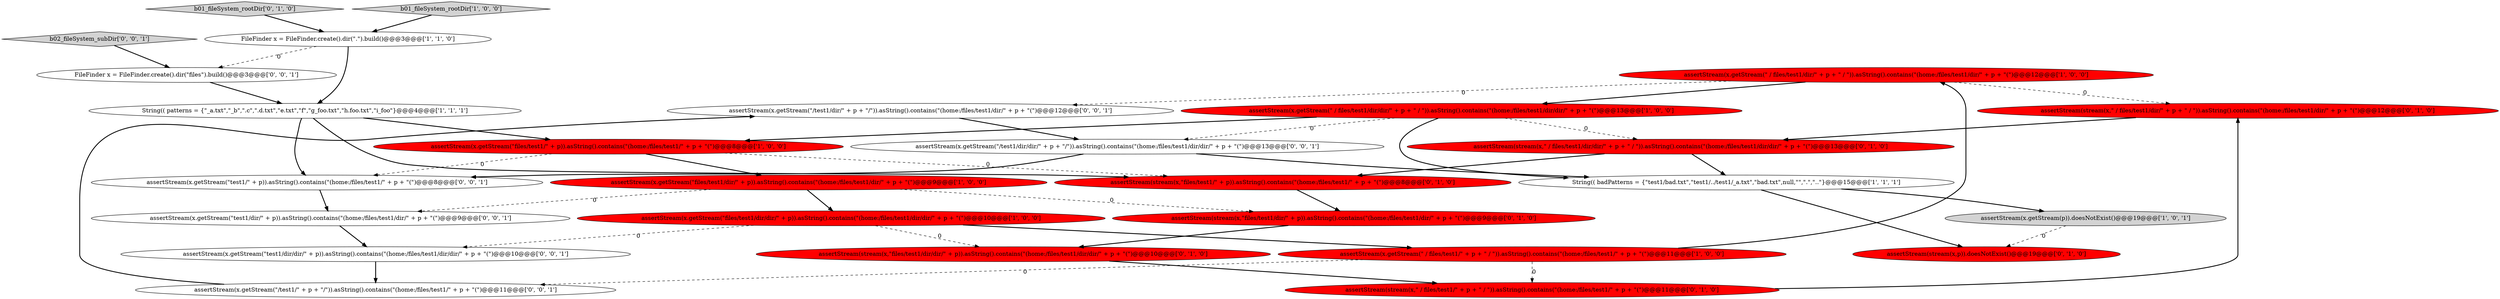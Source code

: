 digraph {
10 [style = filled, label = "assertStream(x.getStream(\" / files/test1/dir/\" + p + \" / \")).asString().contains(\"(home:/files/test1/dir/\" + p + \"(\")@@@12@@@['1', '0', '0']", fillcolor = red, shape = ellipse image = "AAA1AAABBB1BBB"];
23 [style = filled, label = "assertStream(x.getStream(\"/test1/\" + p + \"/\")).asString().contains(\"(home:/files/test1/\" + p + \"(\")@@@11@@@['0', '0', '1']", fillcolor = white, shape = ellipse image = "AAA0AAABBB3BBB"];
16 [style = filled, label = "assertStream(stream(x,\" / files/test1/dir/\" + p + \" / \")).asString().contains(\"(home:/files/test1/dir/\" + p + \"(\")@@@12@@@['0', '1', '0']", fillcolor = red, shape = ellipse image = "AAA1AAABBB2BBB"];
21 [style = filled, label = "assertStream(x.getStream(\"/test1/dir/\" + p + \"/\")).asString().contains(\"(home:/files/test1/dir/\" + p + \"(\")@@@12@@@['0', '0', '1']", fillcolor = white, shape = ellipse image = "AAA0AAABBB3BBB"];
13 [style = filled, label = "b01_fileSystem_rootDir['0', '1', '0']", fillcolor = lightgray, shape = diamond image = "AAA0AAABBB2BBB"];
24 [style = filled, label = "assertStream(x.getStream(\"test1/\" + p)).asString().contains(\"(home:/files/test1/\" + p + \"(\")@@@8@@@['0', '0', '1']", fillcolor = white, shape = ellipse image = "AAA0AAABBB3BBB"];
25 [style = filled, label = "assertStream(x.getStream(\"test1/dir/\" + p)).asString().contains(\"(home:/files/test1/dir/\" + p + \"(\")@@@9@@@['0', '0', '1']", fillcolor = white, shape = ellipse image = "AAA0AAABBB3BBB"];
2 [style = filled, label = "assertStream(x.getStream(\"files/test1/\" + p)).asString().contains(\"(home:/files/test1/\" + p + \"(\")@@@8@@@['1', '0', '0']", fillcolor = red, shape = ellipse image = "AAA1AAABBB1BBB"];
0 [style = filled, label = "assertStream(x.getStream(\" / files/test1/dir/dir/\" + p + \" / \")).asString().contains(\"(home:/files/test1/dir/dir/\" + p + \"(\")@@@13@@@['1', '0', '0']", fillcolor = red, shape = ellipse image = "AAA1AAABBB1BBB"];
19 [style = filled, label = "FileFinder x = FileFinder.create().dir(\"files\").build()@@@3@@@['0', '0', '1']", fillcolor = white, shape = ellipse image = "AAA0AAABBB3BBB"];
6 [style = filled, label = "assertStream(x.getStream(\"files/test1/dir/dir/\" + p)).asString().contains(\"(home:/files/test1/dir/dir/\" + p + \"(\")@@@10@@@['1', '0', '0']", fillcolor = red, shape = ellipse image = "AAA1AAABBB1BBB"];
3 [style = filled, label = "assertStream(x.getStream(p)).doesNotExist()@@@19@@@['1', '0', '1']", fillcolor = lightgray, shape = ellipse image = "AAA0AAABBB1BBB"];
12 [style = filled, label = "assertStream(stream(x,\"files/test1/dir/dir/\" + p)).asString().contains(\"(home:/files/test1/dir/dir/\" + p + \"(\")@@@10@@@['0', '1', '0']", fillcolor = red, shape = ellipse image = "AAA1AAABBB2BBB"];
9 [style = filled, label = "FileFinder x = FileFinder.create().dir(\".\").build()@@@3@@@['1', '1', '0']", fillcolor = white, shape = ellipse image = "AAA0AAABBB1BBB"];
15 [style = filled, label = "assertStream(stream(x,p)).doesNotExist()@@@19@@@['0', '1', '0']", fillcolor = red, shape = ellipse image = "AAA1AAABBB2BBB"];
20 [style = filled, label = "b02_fileSystem_subDir['0', '0', '1']", fillcolor = lightgray, shape = diamond image = "AAA0AAABBB3BBB"];
8 [style = filled, label = "b01_fileSystem_rootDir['1', '0', '0']", fillcolor = lightgray, shape = diamond image = "AAA0AAABBB1BBB"];
22 [style = filled, label = "assertStream(x.getStream(\"test1/dir/dir/\" + p)).asString().contains(\"(home:/files/test1/dir/dir/\" + p + \"(\")@@@10@@@['0', '0', '1']", fillcolor = white, shape = ellipse image = "AAA0AAABBB3BBB"];
5 [style = filled, label = "String(( patterns = {\"_a.txt\",\"_b\",\".c\",\".d.txt\",\"e.txt\",\"f\",\"g_foo.txt\",\"h.foo.txt\",\"i_foo\"}@@@4@@@['1', '1', '1']", fillcolor = white, shape = ellipse image = "AAA0AAABBB1BBB"];
26 [style = filled, label = "assertStream(x.getStream(\"/test1/dir/dir/\" + p + \"/\")).asString().contains(\"(home:/files/test1/dir/dir/\" + p + \"(\")@@@13@@@['0', '0', '1']", fillcolor = white, shape = ellipse image = "AAA0AAABBB3BBB"];
4 [style = filled, label = "assertStream(x.getStream(\"files/test1/dir/\" + p)).asString().contains(\"(home:/files/test1/dir/\" + p + \"(\")@@@9@@@['1', '0', '0']", fillcolor = red, shape = ellipse image = "AAA1AAABBB1BBB"];
7 [style = filled, label = "assertStream(x.getStream(\" / files/test1/\" + p + \" / \")).asString().contains(\"(home:/files/test1/\" + p + \"(\")@@@11@@@['1', '0', '0']", fillcolor = red, shape = ellipse image = "AAA1AAABBB1BBB"];
17 [style = filled, label = "assertStream(stream(x,\" / files/test1/\" + p + \" / \")).asString().contains(\"(home:/files/test1/\" + p + \"(\")@@@11@@@['0', '1', '0']", fillcolor = red, shape = ellipse image = "AAA1AAABBB2BBB"];
18 [style = filled, label = "assertStream(stream(x,\" / files/test1/dir/dir/\" + p + \" / \")).asString().contains(\"(home:/files/test1/dir/dir/\" + p + \"(\")@@@13@@@['0', '1', '0']", fillcolor = red, shape = ellipse image = "AAA1AAABBB2BBB"];
1 [style = filled, label = "String(( badPatterns = {\"test1/bad.txt\",\"test1/../test1/_a.txt\",\"bad.txt\",null,\"\",\".\",\"..\"}@@@15@@@['1', '1', '1']", fillcolor = white, shape = ellipse image = "AAA0AAABBB1BBB"];
14 [style = filled, label = "assertStream(stream(x,\"files/test1/\" + p)).asString().contains(\"(home:/files/test1/\" + p + \"(\")@@@8@@@['0', '1', '0']", fillcolor = red, shape = ellipse image = "AAA1AAABBB2BBB"];
11 [style = filled, label = "assertStream(stream(x,\"files/test1/dir/\" + p)).asString().contains(\"(home:/files/test1/dir/\" + p + \"(\")@@@9@@@['0', '1', '0']", fillcolor = red, shape = ellipse image = "AAA1AAABBB2BBB"];
16->18 [style = bold, label=""];
10->21 [style = dashed, label="0"];
7->23 [style = dashed, label="0"];
25->22 [style = bold, label=""];
4->6 [style = bold, label=""];
7->10 [style = bold, label=""];
7->17 [style = dashed, label="0"];
1->15 [style = bold, label=""];
26->1 [style = bold, label=""];
0->2 [style = bold, label=""];
12->17 [style = bold, label=""];
1->3 [style = bold, label=""];
11->12 [style = bold, label=""];
0->26 [style = dashed, label="0"];
5->14 [style = bold, label=""];
26->24 [style = bold, label=""];
2->4 [style = bold, label=""];
22->23 [style = bold, label=""];
6->22 [style = dashed, label="0"];
6->12 [style = dashed, label="0"];
9->19 [style = dashed, label="0"];
4->25 [style = dashed, label="0"];
19->5 [style = bold, label=""];
21->26 [style = bold, label=""];
5->2 [style = bold, label=""];
2->14 [style = dashed, label="0"];
18->1 [style = bold, label=""];
23->21 [style = bold, label=""];
0->1 [style = bold, label=""];
5->24 [style = bold, label=""];
24->25 [style = bold, label=""];
10->0 [style = bold, label=""];
8->9 [style = bold, label=""];
9->5 [style = bold, label=""];
3->15 [style = dashed, label="0"];
0->18 [style = dashed, label="0"];
13->9 [style = bold, label=""];
10->16 [style = dashed, label="0"];
4->11 [style = dashed, label="0"];
2->24 [style = dashed, label="0"];
6->7 [style = bold, label=""];
20->19 [style = bold, label=""];
14->11 [style = bold, label=""];
18->14 [style = bold, label=""];
17->16 [style = bold, label=""];
}
